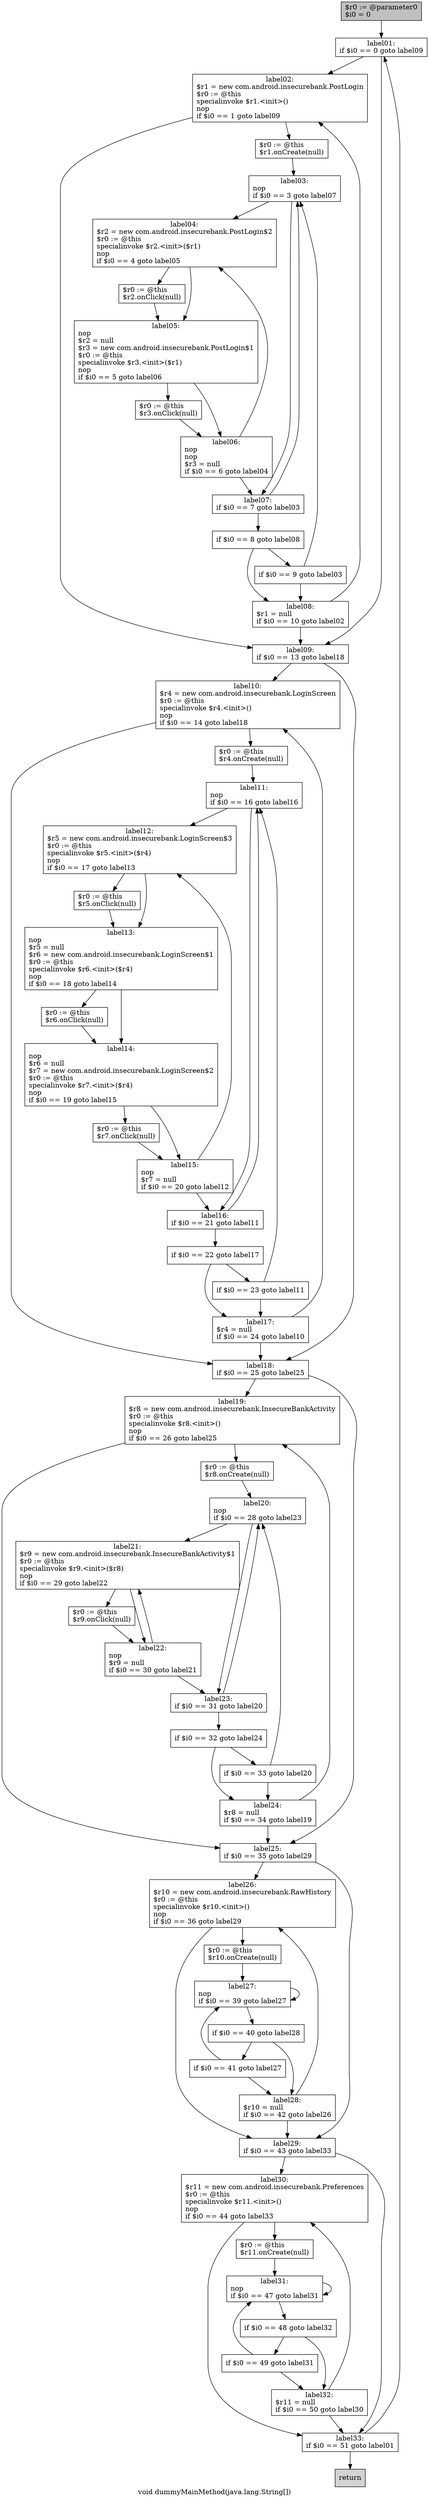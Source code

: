 digraph "void dummyMainMethod(java.lang.String[])" {
    label="void dummyMainMethod(java.lang.String[])";
    node [shape=box];
    "0" [style=filled,fillcolor=gray,label="$r0 := @parameter0\l$i0 = 0\l",];
    "1" [label="label01:\nif $i0 == 0 goto label09\l",];
    "0"->"1";
    "2" [label="label02:\n$r1 = new com.android.insecurebank.PostLogin\l$r0 := @this\lspecialinvoke $r1.<init>()\lnop\lif $i0 == 1 goto label09\l",];
    "1"->"2";
    "14" [label="label09:\nif $i0 == 13 goto label18\l",];
    "1"->"14";
    "3" [label="$r0 := @this\l$r1.onCreate(null)\l",];
    "2"->"3";
    "2"->"14";
    "4" [label="label03:\nnop\lif $i0 == 3 goto label07\l",];
    "3"->"4";
    "5" [label="label04:\n$r2 = new com.android.insecurebank.PostLogin$2\l$r0 := @this\lspecialinvoke $r2.<init>($r1)\lnop\lif $i0 == 4 goto label05\l",];
    "4"->"5";
    "10" [label="label07:\nif $i0 == 7 goto label03\l",];
    "4"->"10";
    "6" [label="$r0 := @this\l$r2.onClick(null)\l",];
    "5"->"6";
    "7" [label="label05:\nnop\l$r2 = null\l$r3 = new com.android.insecurebank.PostLogin$1\l$r0 := @this\lspecialinvoke $r3.<init>($r1)\lnop\lif $i0 == 5 goto label06\l",];
    "5"->"7";
    "6"->"7";
    "8" [label="$r0 := @this\l$r3.onClick(null)\l",];
    "7"->"8";
    "9" [label="label06:\nnop\lnop\l$r3 = null\lif $i0 == 6 goto label04\l",];
    "7"->"9";
    "8"->"9";
    "9"->"5";
    "9"->"10";
    "10"->"4";
    "11" [label="if $i0 == 8 goto label08\l",];
    "10"->"11";
    "12" [label="if $i0 == 9 goto label03\l",];
    "11"->"12";
    "13" [label="label08:\n$r1 = null\lif $i0 == 10 goto label02\l",];
    "11"->"13";
    "12"->"4";
    "12"->"13";
    "13"->"2";
    "13"->"14";
    "15" [label="label10:\n$r4 = new com.android.insecurebank.LoginScreen\l$r0 := @this\lspecialinvoke $r4.<init>()\lnop\lif $i0 == 14 goto label18\l",];
    "14"->"15";
    "29" [label="label18:\nif $i0 == 25 goto label25\l",];
    "14"->"29";
    "16" [label="$r0 := @this\l$r4.onCreate(null)\l",];
    "15"->"16";
    "15"->"29";
    "17" [label="label11:\nnop\lif $i0 == 16 goto label16\l",];
    "16"->"17";
    "18" [label="label12:\n$r5 = new com.android.insecurebank.LoginScreen$3\l$r0 := @this\lspecialinvoke $r5.<init>($r4)\lnop\lif $i0 == 17 goto label13\l",];
    "17"->"18";
    "25" [label="label16:\nif $i0 == 21 goto label11\l",];
    "17"->"25";
    "19" [label="$r0 := @this\l$r5.onClick(null)\l",];
    "18"->"19";
    "20" [label="label13:\nnop\l$r5 = null\l$r6 = new com.android.insecurebank.LoginScreen$1\l$r0 := @this\lspecialinvoke $r6.<init>($r4)\lnop\lif $i0 == 18 goto label14\l",];
    "18"->"20";
    "19"->"20";
    "21" [label="$r0 := @this\l$r6.onClick(null)\l",];
    "20"->"21";
    "22" [label="label14:\nnop\l$r6 = null\l$r7 = new com.android.insecurebank.LoginScreen$2\l$r0 := @this\lspecialinvoke $r7.<init>($r4)\lnop\lif $i0 == 19 goto label15\l",];
    "20"->"22";
    "21"->"22";
    "23" [label="$r0 := @this\l$r7.onClick(null)\l",];
    "22"->"23";
    "24" [label="label15:\nnop\l$r7 = null\lif $i0 == 20 goto label12\l",];
    "22"->"24";
    "23"->"24";
    "24"->"18";
    "24"->"25";
    "25"->"17";
    "26" [label="if $i0 == 22 goto label17\l",];
    "25"->"26";
    "27" [label="if $i0 == 23 goto label11\l",];
    "26"->"27";
    "28" [label="label17:\n$r4 = null\lif $i0 == 24 goto label10\l",];
    "26"->"28";
    "27"->"17";
    "27"->"28";
    "28"->"15";
    "28"->"29";
    "30" [label="label19:\n$r8 = new com.android.insecurebank.InsecureBankActivity\l$r0 := @this\lspecialinvoke $r8.<init>()\lnop\lif $i0 == 26 goto label25\l",];
    "29"->"30";
    "40" [label="label25:\nif $i0 == 35 goto label29\l",];
    "29"->"40";
    "31" [label="$r0 := @this\l$r8.onCreate(null)\l",];
    "30"->"31";
    "30"->"40";
    "32" [label="label20:\nnop\lif $i0 == 28 goto label23\l",];
    "31"->"32";
    "33" [label="label21:\n$r9 = new com.android.insecurebank.InsecureBankActivity$1\l$r0 := @this\lspecialinvoke $r9.<init>($r8)\lnop\lif $i0 == 29 goto label22\l",];
    "32"->"33";
    "36" [label="label23:\nif $i0 == 31 goto label20\l",];
    "32"->"36";
    "34" [label="$r0 := @this\l$r9.onClick(null)\l",];
    "33"->"34";
    "35" [label="label22:\nnop\l$r9 = null\lif $i0 == 30 goto label21\l",];
    "33"->"35";
    "34"->"35";
    "35"->"33";
    "35"->"36";
    "36"->"32";
    "37" [label="if $i0 == 32 goto label24\l",];
    "36"->"37";
    "38" [label="if $i0 == 33 goto label20\l",];
    "37"->"38";
    "39" [label="label24:\n$r8 = null\lif $i0 == 34 goto label19\l",];
    "37"->"39";
    "38"->"32";
    "38"->"39";
    "39"->"30";
    "39"->"40";
    "41" [label="label26:\n$r10 = new com.android.insecurebank.RawHistory\l$r0 := @this\lspecialinvoke $r10.<init>()\lnop\lif $i0 == 36 goto label29\l",];
    "40"->"41";
    "47" [label="label29:\nif $i0 == 43 goto label33\l",];
    "40"->"47";
    "42" [label="$r0 := @this\l$r10.onCreate(null)\l",];
    "41"->"42";
    "41"->"47";
    "43" [label="label27:\nnop\lif $i0 == 39 goto label27\l",];
    "42"->"43";
    "43"->"43";
    "44" [label="if $i0 == 40 goto label28\l",];
    "43"->"44";
    "45" [label="if $i0 == 41 goto label27\l",];
    "44"->"45";
    "46" [label="label28:\n$r10 = null\lif $i0 == 42 goto label26\l",];
    "44"->"46";
    "45"->"43";
    "45"->"46";
    "46"->"41";
    "46"->"47";
    "48" [label="label30:\n$r11 = new com.android.insecurebank.Preferences\l$r0 := @this\lspecialinvoke $r11.<init>()\lnop\lif $i0 == 44 goto label33\l",];
    "47"->"48";
    "54" [label="label33:\nif $i0 == 51 goto label01\l",];
    "47"->"54";
    "49" [label="$r0 := @this\l$r11.onCreate(null)\l",];
    "48"->"49";
    "48"->"54";
    "50" [label="label31:\nnop\lif $i0 == 47 goto label31\l",];
    "49"->"50";
    "50"->"50";
    "51" [label="if $i0 == 48 goto label32\l",];
    "50"->"51";
    "52" [label="if $i0 == 49 goto label31\l",];
    "51"->"52";
    "53" [label="label32:\n$r11 = null\lif $i0 == 50 goto label30\l",];
    "51"->"53";
    "52"->"50";
    "52"->"53";
    "53"->"48";
    "53"->"54";
    "54"->"1";
    "55" [style=filled,fillcolor=lightgray,label="return\l",];
    "54"->"55";
}
